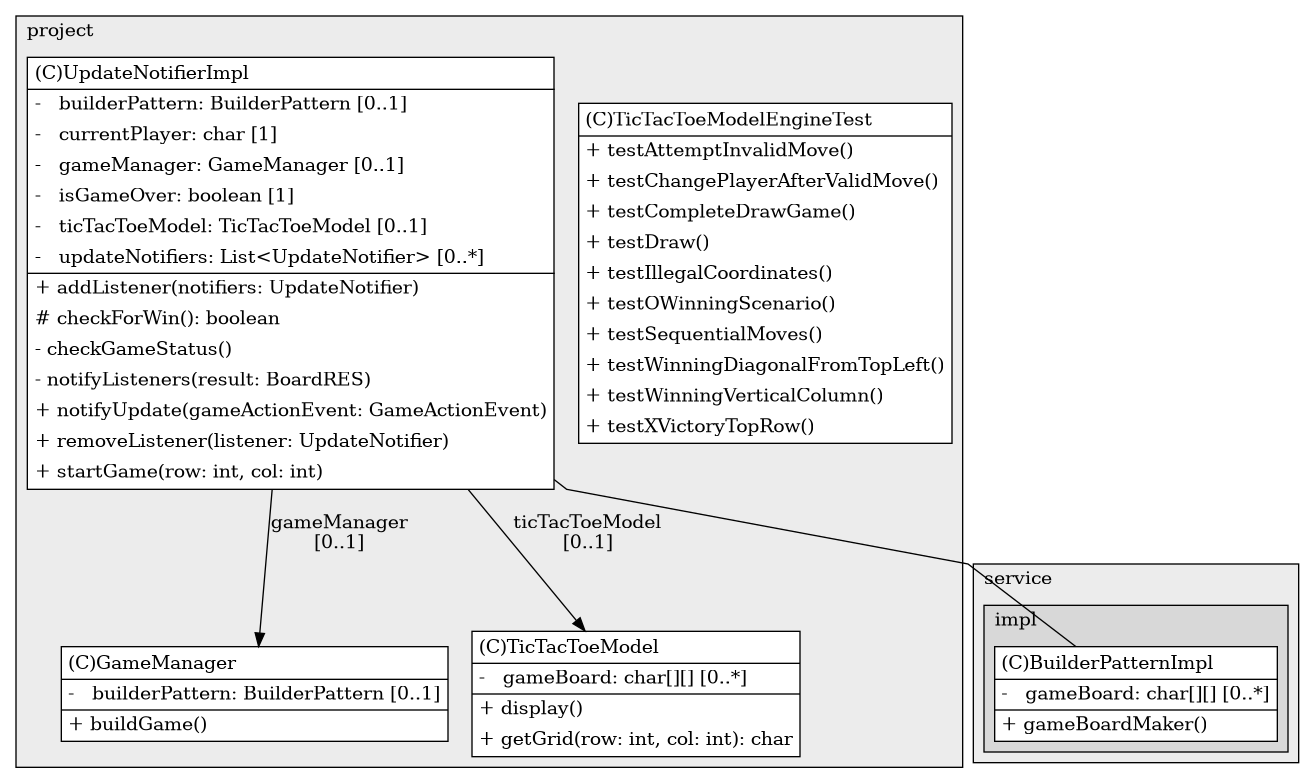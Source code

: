 @startuml

/' diagram meta data start
config=StructureConfiguration;
{
  "projectClassification": {
    "searchMode": "OpenProject", // OpenProject, AllProjects
    "includedProjects": "",
    "pathEndKeywords": "*.impl",
    "isClientPath": "",
    "isClientName": "",
    "isTestPath": "",
    "isTestName": "",
    "isMappingPath": "",
    "isMappingName": "",
    "isDataAccessPath": "",
    "isDataAccessName": "",
    "isDataStructurePath": "",
    "isDataStructureName": "",
    "isInterfaceStructuresPath": "",
    "isInterfaceStructuresName": "",
    "isEntryPointPath": "",
    "isEntryPointName": "",
    "treatFinalFieldsAsMandatory": false
  },
  "graphRestriction": {
    "classPackageExcludeFilter": "",
    "classPackageIncludeFilter": "",
    "classNameExcludeFilter": "",
    "classNameIncludeFilter": "",
    "methodNameExcludeFilter": "",
    "methodNameIncludeFilter": "",
    "removeByInheritance": "", // inheritance/annotation based filtering is done in a second step
    "removeByAnnotation": "",
    "removeByClassPackage": "", // cleanup the graph after inheritance/annotation based filtering is done
    "removeByClassName": "",
    "cutMappings": false,
    "cutEnum": true,
    "cutTests": true,
    "cutClient": true,
    "cutDataAccess": true,
    "cutInterfaceStructures": true,
    "cutDataStructures": true,
    "cutGetterAndSetter": true,
    "cutConstructors": true
  },
  "graphTraversal": {
    "forwardDepth": 3,
    "backwardDepth": 3,
    "classPackageExcludeFilter": "",
    "classPackageIncludeFilter": "",
    "classNameExcludeFilter": "",
    "classNameIncludeFilter": "",
    "methodNameExcludeFilter": "",
    "methodNameIncludeFilter": "",
    "hideMappings": false,
    "hideDataStructures": false,
    "hidePrivateMethods": true,
    "hideInterfaceCalls": true, // indirection: implementation -> interface (is hidden) -> implementation
    "onlyShowApplicationEntryPoints": false, // root node is included
    "useMethodCallsForStructureDiagram": "ForwardOnly" // ForwardOnly, BothDirections, No
  },
  "details": {
    "aggregation": "GroupByClass", // ByClass, GroupByClass, None
    "showClassGenericTypes": true,
    "showMethods": true,
    "showMethodParameterNames": true,
    "showMethodParameterTypes": true,
    "showMethodReturnType": true,
    "showPackageLevels": 2,
    "showDetailedClassStructure": true
  },
  "rootClass": "project.TicTacToeModelEngineTest",
  "extensionCallbackMethod": "" // qualified.class.name#methodName - signature: public static String method(String)
}
diagram meta data end '/



digraph g {
    rankdir="TB"
    splines=polyline
    

'nodes 
subgraph cluster_1984153269 { 
   	label=service
	labeljust=l
	fillcolor="#ececec"
	style=filled
   
   subgraph cluster_314490297 { 
   	label=impl
	labeljust=l
	fillcolor="#d8d8d8"
	style=filled
   
   BuilderPatternImpl1821102482[
	label=<<TABLE BORDER="1" CELLBORDER="0" CELLPADDING="4" CELLSPACING="0">
<TR><TD ALIGN="LEFT" >(C)BuilderPatternImpl</TD></TR>
<HR/>
<TR><TD ALIGN="LEFT" >-   gameBoard: char[][] [0..*]</TD></TR>
<HR/>
<TR><TD ALIGN="LEFT" >+ gameBoardMaker()</TD></TR>
</TABLE>>
	style=filled
	margin=0
	shape=plaintext
	fillcolor="#FFFFFF"
];
} 
} 

subgraph cluster_309310695 { 
   	label=project
	labeljust=l
	fillcolor="#ececec"
	style=filled
   
   GameManager309310695[
	label=<<TABLE BORDER="1" CELLBORDER="0" CELLPADDING="4" CELLSPACING="0">
<TR><TD ALIGN="LEFT" >(C)GameManager</TD></TR>
<HR/>
<TR><TD ALIGN="LEFT" >-   builderPattern: BuilderPattern [0..1]</TD></TR>
<HR/>
<TR><TD ALIGN="LEFT" >+ buildGame()</TD></TR>
</TABLE>>
	style=filled
	margin=0
	shape=plaintext
	fillcolor="#FFFFFF"
];

TicTacToeModel309310695[
	label=<<TABLE BORDER="1" CELLBORDER="0" CELLPADDING="4" CELLSPACING="0">
<TR><TD ALIGN="LEFT" >(C)TicTacToeModel</TD></TR>
<HR/>
<TR><TD ALIGN="LEFT" >-   gameBoard: char[][] [0..*]</TD></TR>
<HR/>
<TR><TD ALIGN="LEFT" >+ display()</TD></TR>
<TR><TD ALIGN="LEFT" >+ getGrid(row: int, col: int): char</TD></TR>
</TABLE>>
	style=filled
	margin=0
	shape=plaintext
	fillcolor="#FFFFFF"
];

TicTacToeModelEngineTest309310695[
	label=<<TABLE BORDER="1" CELLBORDER="0" CELLPADDING="4" CELLSPACING="0">
<TR><TD ALIGN="LEFT" >(C)TicTacToeModelEngineTest</TD></TR>
<HR/>
<TR><TD ALIGN="LEFT" >+ testAttemptInvalidMove()</TD></TR>
<TR><TD ALIGN="LEFT" >+ testChangePlayerAfterValidMove()</TD></TR>
<TR><TD ALIGN="LEFT" >+ testCompleteDrawGame()</TD></TR>
<TR><TD ALIGN="LEFT" >+ testDraw()</TD></TR>
<TR><TD ALIGN="LEFT" >+ testIllegalCoordinates()</TD></TR>
<TR><TD ALIGN="LEFT" >+ testOWinningScenario()</TD></TR>
<TR><TD ALIGN="LEFT" >+ testSequentialMoves()</TD></TR>
<TR><TD ALIGN="LEFT" >+ testWinningDiagonalFromTopLeft()</TD></TR>
<TR><TD ALIGN="LEFT" >+ testWinningVerticalColumn()</TD></TR>
<TR><TD ALIGN="LEFT" >+ testXVictoryTopRow()</TD></TR>
</TABLE>>
	style=filled
	margin=0
	shape=plaintext
	fillcolor="#FFFFFF"
];

UpdateNotifierImpl309310695[
	label=<<TABLE BORDER="1" CELLBORDER="0" CELLPADDING="4" CELLSPACING="0">
<TR><TD ALIGN="LEFT" >(C)UpdateNotifierImpl</TD></TR>
<HR/>
<TR><TD ALIGN="LEFT" >-   builderPattern: BuilderPattern [0..1]</TD></TR>
<TR><TD ALIGN="LEFT" >-   currentPlayer: char [1]</TD></TR>
<TR><TD ALIGN="LEFT" >-   gameManager: GameManager [0..1]</TD></TR>
<TR><TD ALIGN="LEFT" >-   isGameOver: boolean [1]</TD></TR>
<TR><TD ALIGN="LEFT" >-   ticTacToeModel: TicTacToeModel [0..1]</TD></TR>
<TR><TD ALIGN="LEFT" >-   updateNotifiers: List&lt;UpdateNotifier&gt; [0..*]</TD></TR>
<HR/>
<TR><TD ALIGN="LEFT" >+ addListener(notifiers: UpdateNotifier)</TD></TR>
<TR><TD ALIGN="LEFT" ># checkForWin(): boolean</TD></TR>
<TR><TD ALIGN="LEFT" >- checkGameStatus()</TD></TR>
<TR><TD ALIGN="LEFT" >- notifyListeners(result: BoardRES)</TD></TR>
<TR><TD ALIGN="LEFT" >+ notifyUpdate(gameActionEvent: GameActionEvent)</TD></TR>
<TR><TD ALIGN="LEFT" >+ removeListener(listener: UpdateNotifier)</TD></TR>
<TR><TD ALIGN="LEFT" >+ startGame(row: int, col: int)</TD></TR>
</TABLE>>
	style=filled
	margin=0
	shape=plaintext
	fillcolor="#FFFFFF"
];
} 

'edges    
UpdateNotifierImpl309310695 -> BuilderPatternImpl1821102482[arrowhead=none];
UpdateNotifierImpl309310695 -> GameManager309310695[label="gameManager
[0..1]"];
UpdateNotifierImpl309310695 -> TicTacToeModel309310695[label="ticTacToeModel
[0..1]"];
    
}
@enduml